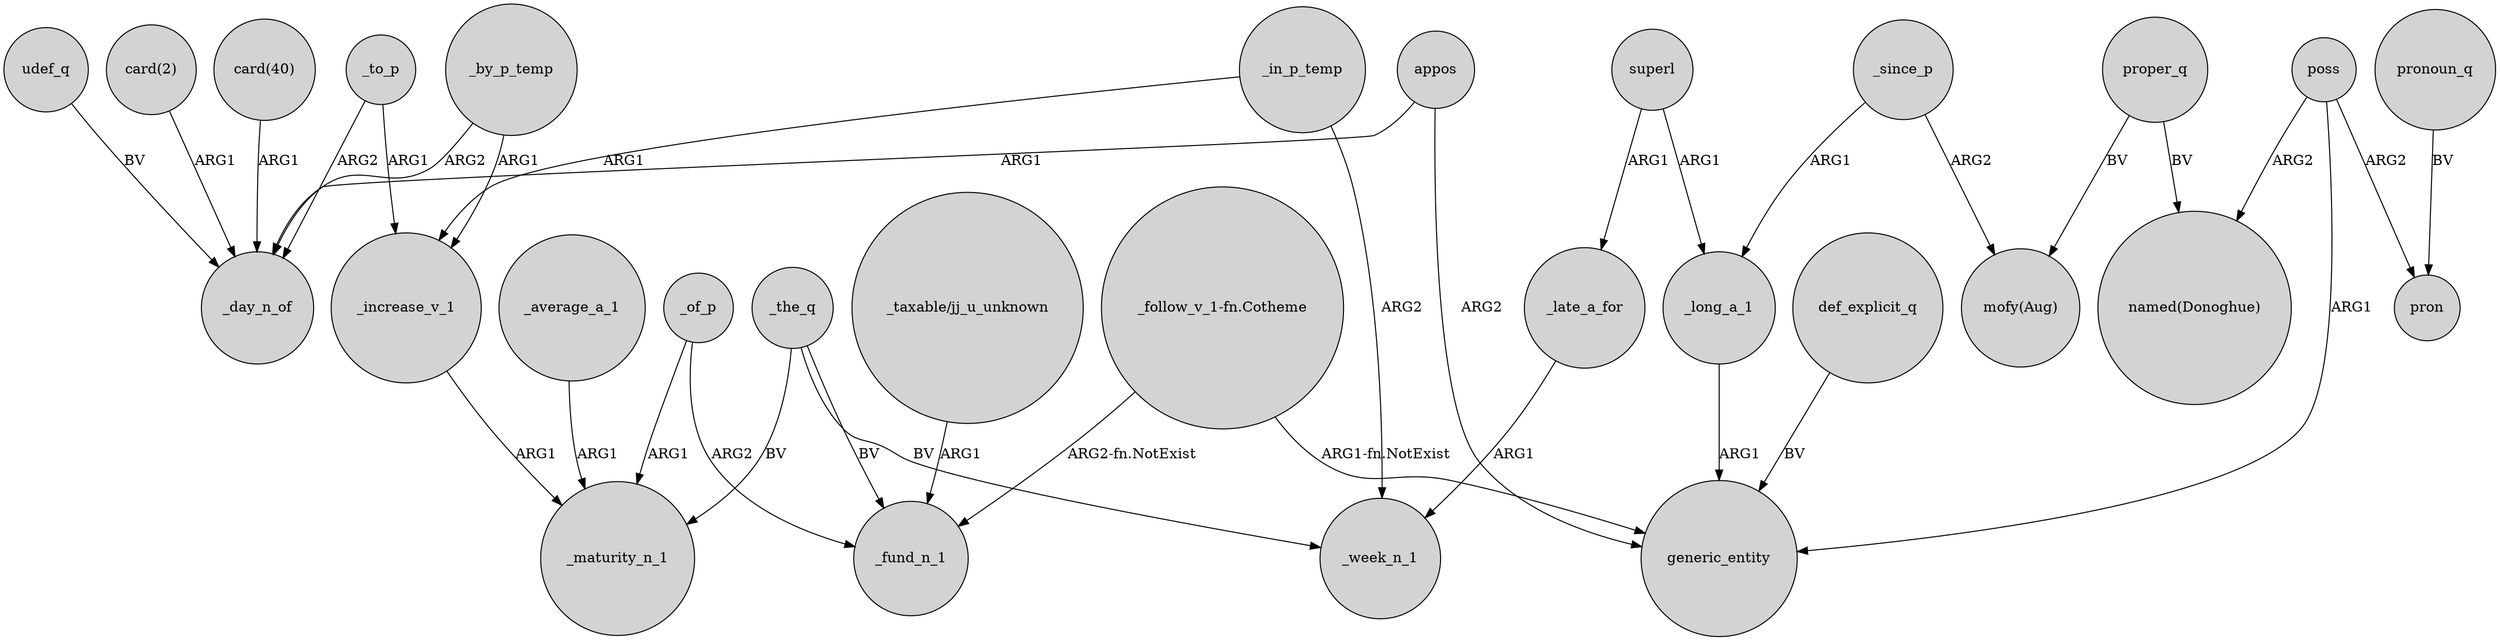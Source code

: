 digraph {
	node [shape=circle style=filled]
	"card(2)" -> _day_n_of [label=ARG1]
	_since_p -> _long_a_1 [label=ARG1]
	_since_p -> "mofy(Aug)" [label=ARG2]
	poss -> generic_entity [label=ARG1]
	poss -> pron [label=ARG2]
	_of_p -> _maturity_n_1 [label=ARG1]
	_by_p_temp -> _day_n_of [label=ARG2]
	_increase_v_1 -> _maturity_n_1 [label=ARG1]
	_to_p -> _day_n_of [label=ARG2]
	poss -> "named(Donoghue)" [label=ARG2]
	def_explicit_q -> generic_entity [label=BV]
	_in_p_temp -> _week_n_1 [label=ARG2]
	superl -> _late_a_for [label=ARG1]
	udef_q -> _day_n_of [label=BV]
	appos -> generic_entity [label=ARG2]
	_by_p_temp -> _increase_v_1 [label=ARG1]
	_the_q -> _fund_n_1 [label=BV]
	"_taxable/jj_u_unknown" -> _fund_n_1 [label=ARG1]
	_long_a_1 -> generic_entity [label=ARG1]
	pronoun_q -> pron [label=BV]
	_of_p -> _fund_n_1 [label=ARG2]
	superl -> _long_a_1 [label=ARG1]
	_the_q -> _maturity_n_1 [label=BV]
	_average_a_1 -> _maturity_n_1 [label=ARG1]
	_in_p_temp -> _increase_v_1 [label=ARG1]
	_the_q -> _week_n_1 [label=BV]
	proper_q -> "mofy(Aug)" [label=BV]
	"card(40)" -> _day_n_of [label=ARG1]
	"_follow_v_1-fn.Cotheme" -> generic_entity [label="ARG1-fn.NotExist"]
	_to_p -> _increase_v_1 [label=ARG1]
	_late_a_for -> _week_n_1 [label=ARG1]
	proper_q -> "named(Donoghue)" [label=BV]
	"_follow_v_1-fn.Cotheme" -> _fund_n_1 [label="ARG2-fn.NotExist"]
	appos -> _day_n_of [label=ARG1]
}
